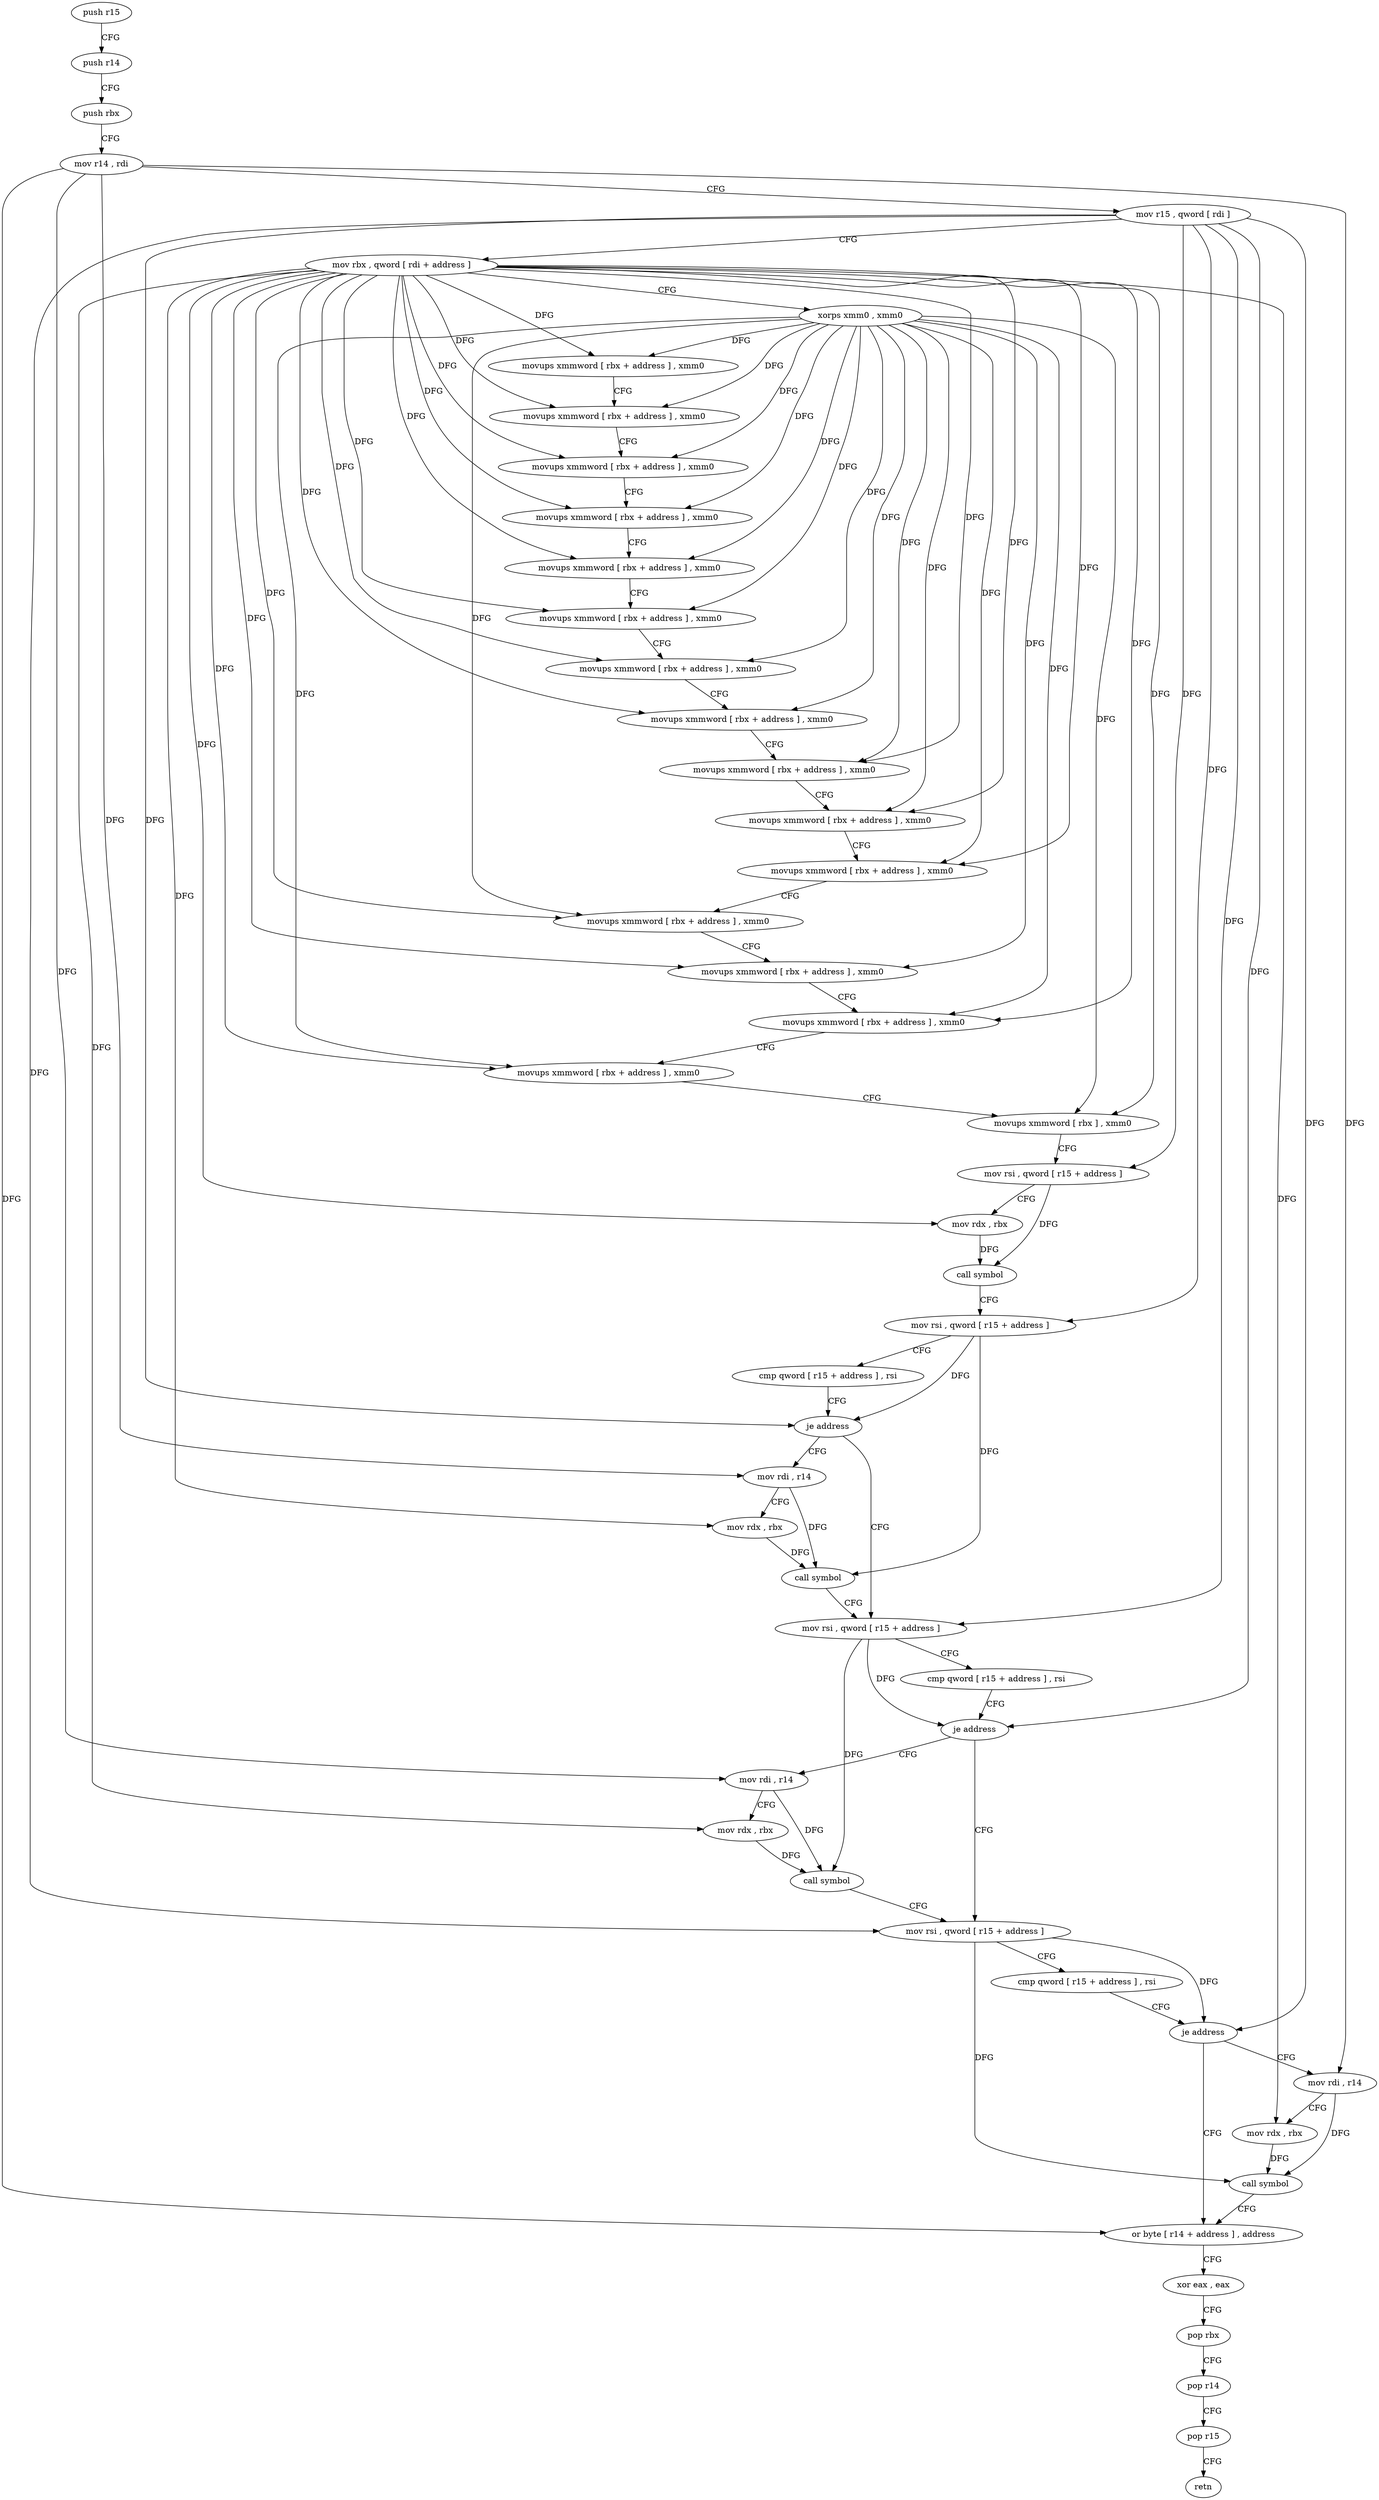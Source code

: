 digraph "func" {
"4216032" [label = "push r15" ]
"4216034" [label = "push r14" ]
"4216036" [label = "push rbx" ]
"4216037" [label = "mov r14 , rdi" ]
"4216040" [label = "mov r15 , qword [ rdi ]" ]
"4216043" [label = "mov rbx , qword [ rdi + address ]" ]
"4216047" [label = "xorps xmm0 , xmm0" ]
"4216050" [label = "movups xmmword [ rbx + address ] , xmm0" ]
"4216057" [label = "movups xmmword [ rbx + address ] , xmm0" ]
"4216064" [label = "movups xmmword [ rbx + address ] , xmm0" ]
"4216071" [label = "movups xmmword [ rbx + address ] , xmm0" ]
"4216078" [label = "movups xmmword [ rbx + address ] , xmm0" ]
"4216085" [label = "movups xmmword [ rbx + address ] , xmm0" ]
"4216092" [label = "movups xmmword [ rbx + address ] , xmm0" ]
"4216099" [label = "movups xmmword [ rbx + address ] , xmm0" ]
"4216106" [label = "movups xmmword [ rbx + address ] , xmm0" ]
"4216110" [label = "movups xmmword [ rbx + address ] , xmm0" ]
"4216114" [label = "movups xmmword [ rbx + address ] , xmm0" ]
"4216118" [label = "movups xmmword [ rbx + address ] , xmm0" ]
"4216122" [label = "movups xmmword [ rbx + address ] , xmm0" ]
"4216126" [label = "movups xmmword [ rbx + address ] , xmm0" ]
"4216130" [label = "movups xmmword [ rbx + address ] , xmm0" ]
"4216134" [label = "movups xmmword [ rbx ] , xmm0" ]
"4216137" [label = "mov rsi , qword [ r15 + address ]" ]
"4216141" [label = "mov rdx , rbx" ]
"4216144" [label = "call symbol" ]
"4216149" [label = "mov rsi , qword [ r15 + address ]" ]
"4216153" [label = "cmp qword [ r15 + address ] , rsi" ]
"4216157" [label = "je address" ]
"4216170" [label = "mov rsi , qword [ r15 + address ]" ]
"4216159" [label = "mov rdi , r14" ]
"4216174" [label = "cmp qword [ r15 + address ] , rsi" ]
"4216178" [label = "je address" ]
"4216191" [label = "mov rsi , qword [ r15 + address ]" ]
"4216180" [label = "mov rdi , r14" ]
"4216162" [label = "mov rdx , rbx" ]
"4216165" [label = "call symbol" ]
"4216195" [label = "cmp qword [ r15 + address ] , rsi" ]
"4216199" [label = "je address" ]
"4216212" [label = "or byte [ r14 + address ] , address" ]
"4216201" [label = "mov rdi , r14" ]
"4216183" [label = "mov rdx , rbx" ]
"4216186" [label = "call symbol" ]
"4216217" [label = "xor eax , eax" ]
"4216219" [label = "pop rbx" ]
"4216220" [label = "pop r14" ]
"4216222" [label = "pop r15" ]
"4216224" [label = "retn" ]
"4216204" [label = "mov rdx , rbx" ]
"4216207" [label = "call symbol" ]
"4216032" -> "4216034" [ label = "CFG" ]
"4216034" -> "4216036" [ label = "CFG" ]
"4216036" -> "4216037" [ label = "CFG" ]
"4216037" -> "4216040" [ label = "CFG" ]
"4216037" -> "4216159" [ label = "DFG" ]
"4216037" -> "4216180" [ label = "DFG" ]
"4216037" -> "4216212" [ label = "DFG" ]
"4216037" -> "4216201" [ label = "DFG" ]
"4216040" -> "4216043" [ label = "CFG" ]
"4216040" -> "4216137" [ label = "DFG" ]
"4216040" -> "4216149" [ label = "DFG" ]
"4216040" -> "4216157" [ label = "DFG" ]
"4216040" -> "4216170" [ label = "DFG" ]
"4216040" -> "4216178" [ label = "DFG" ]
"4216040" -> "4216191" [ label = "DFG" ]
"4216040" -> "4216199" [ label = "DFG" ]
"4216043" -> "4216047" [ label = "CFG" ]
"4216043" -> "4216050" [ label = "DFG" ]
"4216043" -> "4216057" [ label = "DFG" ]
"4216043" -> "4216064" [ label = "DFG" ]
"4216043" -> "4216071" [ label = "DFG" ]
"4216043" -> "4216078" [ label = "DFG" ]
"4216043" -> "4216085" [ label = "DFG" ]
"4216043" -> "4216092" [ label = "DFG" ]
"4216043" -> "4216099" [ label = "DFG" ]
"4216043" -> "4216106" [ label = "DFG" ]
"4216043" -> "4216110" [ label = "DFG" ]
"4216043" -> "4216114" [ label = "DFG" ]
"4216043" -> "4216118" [ label = "DFG" ]
"4216043" -> "4216122" [ label = "DFG" ]
"4216043" -> "4216126" [ label = "DFG" ]
"4216043" -> "4216130" [ label = "DFG" ]
"4216043" -> "4216134" [ label = "DFG" ]
"4216043" -> "4216141" [ label = "DFG" ]
"4216043" -> "4216162" [ label = "DFG" ]
"4216043" -> "4216183" [ label = "DFG" ]
"4216043" -> "4216204" [ label = "DFG" ]
"4216047" -> "4216050" [ label = "DFG" ]
"4216047" -> "4216057" [ label = "DFG" ]
"4216047" -> "4216064" [ label = "DFG" ]
"4216047" -> "4216071" [ label = "DFG" ]
"4216047" -> "4216078" [ label = "DFG" ]
"4216047" -> "4216085" [ label = "DFG" ]
"4216047" -> "4216092" [ label = "DFG" ]
"4216047" -> "4216099" [ label = "DFG" ]
"4216047" -> "4216106" [ label = "DFG" ]
"4216047" -> "4216110" [ label = "DFG" ]
"4216047" -> "4216114" [ label = "DFG" ]
"4216047" -> "4216118" [ label = "DFG" ]
"4216047" -> "4216122" [ label = "DFG" ]
"4216047" -> "4216126" [ label = "DFG" ]
"4216047" -> "4216130" [ label = "DFG" ]
"4216047" -> "4216134" [ label = "DFG" ]
"4216050" -> "4216057" [ label = "CFG" ]
"4216057" -> "4216064" [ label = "CFG" ]
"4216064" -> "4216071" [ label = "CFG" ]
"4216071" -> "4216078" [ label = "CFG" ]
"4216078" -> "4216085" [ label = "CFG" ]
"4216085" -> "4216092" [ label = "CFG" ]
"4216092" -> "4216099" [ label = "CFG" ]
"4216099" -> "4216106" [ label = "CFG" ]
"4216106" -> "4216110" [ label = "CFG" ]
"4216110" -> "4216114" [ label = "CFG" ]
"4216114" -> "4216118" [ label = "CFG" ]
"4216118" -> "4216122" [ label = "CFG" ]
"4216122" -> "4216126" [ label = "CFG" ]
"4216126" -> "4216130" [ label = "CFG" ]
"4216130" -> "4216134" [ label = "CFG" ]
"4216134" -> "4216137" [ label = "CFG" ]
"4216137" -> "4216141" [ label = "CFG" ]
"4216137" -> "4216144" [ label = "DFG" ]
"4216141" -> "4216144" [ label = "DFG" ]
"4216144" -> "4216149" [ label = "CFG" ]
"4216149" -> "4216153" [ label = "CFG" ]
"4216149" -> "4216157" [ label = "DFG" ]
"4216149" -> "4216165" [ label = "DFG" ]
"4216153" -> "4216157" [ label = "CFG" ]
"4216157" -> "4216170" [ label = "CFG" ]
"4216157" -> "4216159" [ label = "CFG" ]
"4216170" -> "4216174" [ label = "CFG" ]
"4216170" -> "4216178" [ label = "DFG" ]
"4216170" -> "4216186" [ label = "DFG" ]
"4216159" -> "4216162" [ label = "CFG" ]
"4216159" -> "4216165" [ label = "DFG" ]
"4216174" -> "4216178" [ label = "CFG" ]
"4216178" -> "4216191" [ label = "CFG" ]
"4216178" -> "4216180" [ label = "CFG" ]
"4216191" -> "4216195" [ label = "CFG" ]
"4216191" -> "4216199" [ label = "DFG" ]
"4216191" -> "4216207" [ label = "DFG" ]
"4216180" -> "4216183" [ label = "CFG" ]
"4216180" -> "4216186" [ label = "DFG" ]
"4216162" -> "4216165" [ label = "DFG" ]
"4216165" -> "4216170" [ label = "CFG" ]
"4216195" -> "4216199" [ label = "CFG" ]
"4216199" -> "4216212" [ label = "CFG" ]
"4216199" -> "4216201" [ label = "CFG" ]
"4216212" -> "4216217" [ label = "CFG" ]
"4216201" -> "4216204" [ label = "CFG" ]
"4216201" -> "4216207" [ label = "DFG" ]
"4216183" -> "4216186" [ label = "DFG" ]
"4216186" -> "4216191" [ label = "CFG" ]
"4216217" -> "4216219" [ label = "CFG" ]
"4216219" -> "4216220" [ label = "CFG" ]
"4216220" -> "4216222" [ label = "CFG" ]
"4216222" -> "4216224" [ label = "CFG" ]
"4216204" -> "4216207" [ label = "DFG" ]
"4216207" -> "4216212" [ label = "CFG" ]
}
